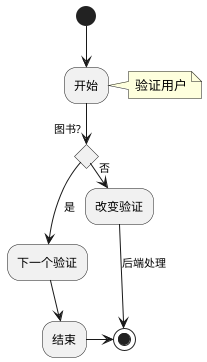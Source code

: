 @startuml
 (*) --> "开始"
 note right: 验证用户
 if "图书?" then
  -->[是] "下一个验证"
  --> "结束"
  -right-> (*)
 else
  ->[否] "改变验证"
  -->[后端处理] (*)
 endif
@enduml